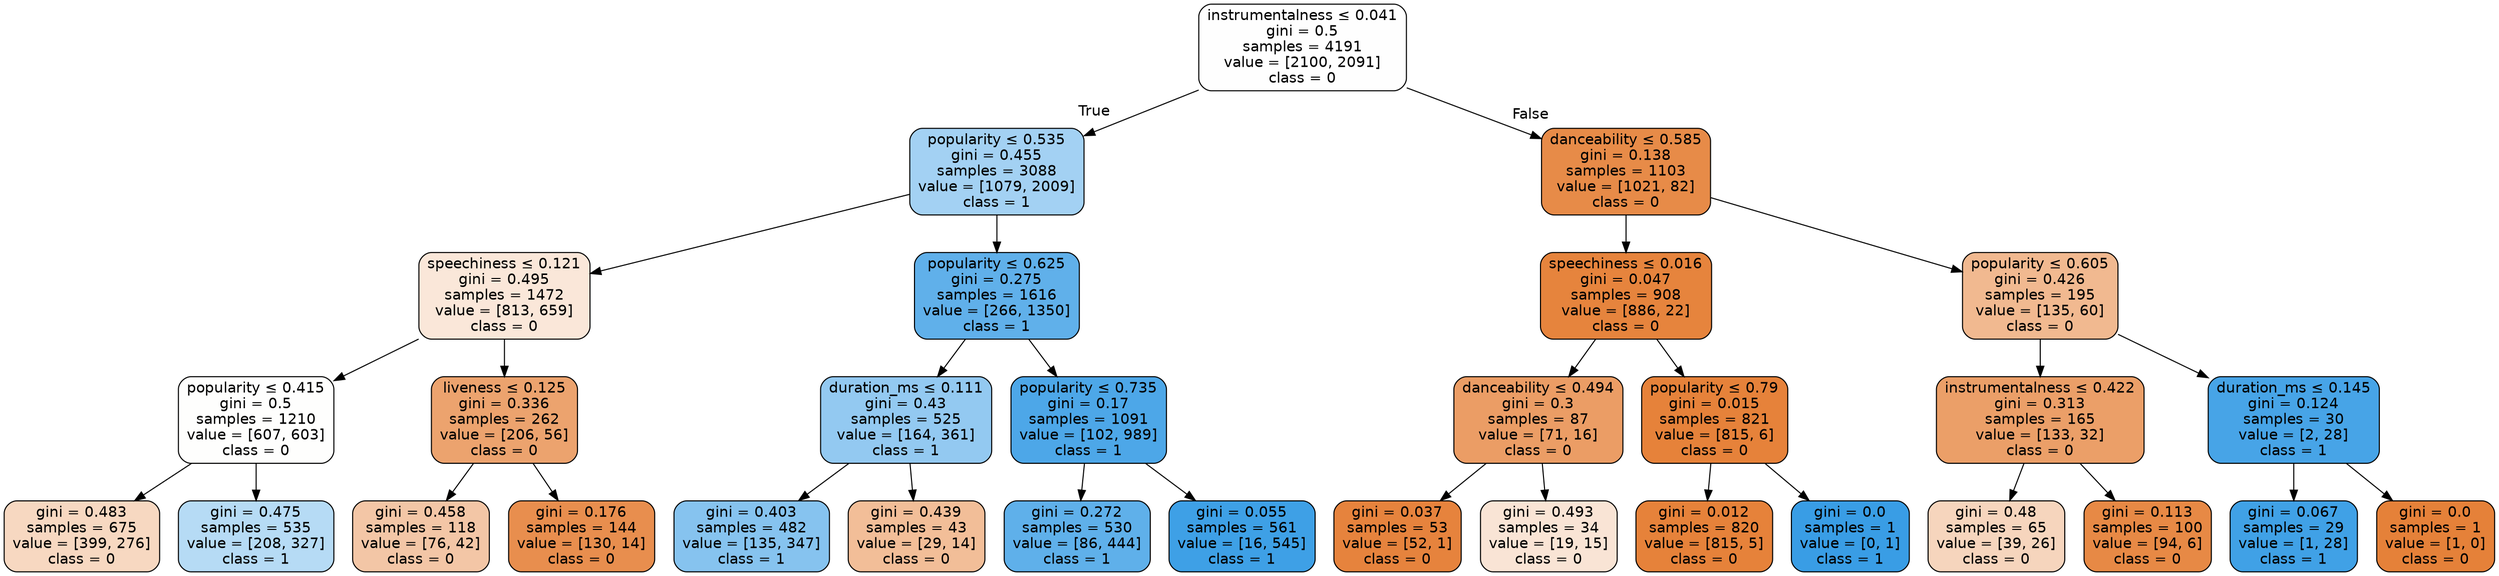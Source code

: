 digraph Tree {
node [shape=box, style="filled, rounded", color="black", fontname=helvetica] ;
edge [fontname=helvetica] ;
0 [label=<instrumentalness &le; 0.041<br/>gini = 0.5<br/>samples = 4191<br/>value = [2100, 2091]<br/>class = 0>, fillcolor="#e5813901"] ;
1 [label=<popularity &le; 0.535<br/>gini = 0.455<br/>samples = 3088<br/>value = [1079, 2009]<br/>class = 1>, fillcolor="#399de576"] ;
0 -> 1 [labeldistance=2.5, labelangle=45, headlabel="True"] ;
2 [label=<speechiness &le; 0.121<br/>gini = 0.495<br/>samples = 1472<br/>value = [813, 659]<br/>class = 0>, fillcolor="#e5813930"] ;
1 -> 2 ;
3 [label=<popularity &le; 0.415<br/>gini = 0.5<br/>samples = 1210<br/>value = [607, 603]<br/>class = 0>, fillcolor="#e5813902"] ;
2 -> 3 ;
4 [label=<gini = 0.483<br/>samples = 675<br/>value = [399, 276]<br/>class = 0>, fillcolor="#e581394f"] ;
3 -> 4 ;
5 [label=<gini = 0.475<br/>samples = 535<br/>value = [208, 327]<br/>class = 1>, fillcolor="#399de55d"] ;
3 -> 5 ;
6 [label=<liveness &le; 0.125<br/>gini = 0.336<br/>samples = 262<br/>value = [206, 56]<br/>class = 0>, fillcolor="#e58139ba"] ;
2 -> 6 ;
7 [label=<gini = 0.458<br/>samples = 118<br/>value = [76, 42]<br/>class = 0>, fillcolor="#e5813972"] ;
6 -> 7 ;
8 [label=<gini = 0.176<br/>samples = 144<br/>value = [130, 14]<br/>class = 0>, fillcolor="#e58139e4"] ;
6 -> 8 ;
9 [label=<popularity &le; 0.625<br/>gini = 0.275<br/>samples = 1616<br/>value = [266, 1350]<br/>class = 1>, fillcolor="#399de5cd"] ;
1 -> 9 ;
10 [label=<duration_ms &le; 0.111<br/>gini = 0.43<br/>samples = 525<br/>value = [164, 361]<br/>class = 1>, fillcolor="#399de58b"] ;
9 -> 10 ;
11 [label=<gini = 0.403<br/>samples = 482<br/>value = [135, 347]<br/>class = 1>, fillcolor="#399de59c"] ;
10 -> 11 ;
12 [label=<gini = 0.439<br/>samples = 43<br/>value = [29, 14]<br/>class = 0>, fillcolor="#e5813984"] ;
10 -> 12 ;
13 [label=<popularity &le; 0.735<br/>gini = 0.17<br/>samples = 1091<br/>value = [102, 989]<br/>class = 1>, fillcolor="#399de5e5"] ;
9 -> 13 ;
14 [label=<gini = 0.272<br/>samples = 530<br/>value = [86, 444]<br/>class = 1>, fillcolor="#399de5ce"] ;
13 -> 14 ;
15 [label=<gini = 0.055<br/>samples = 561<br/>value = [16, 545]<br/>class = 1>, fillcolor="#399de5f8"] ;
13 -> 15 ;
16 [label=<danceability &le; 0.585<br/>gini = 0.138<br/>samples = 1103<br/>value = [1021, 82]<br/>class = 0>, fillcolor="#e58139eb"] ;
0 -> 16 [labeldistance=2.5, labelangle=-45, headlabel="False"] ;
17 [label=<speechiness &le; 0.016<br/>gini = 0.047<br/>samples = 908<br/>value = [886, 22]<br/>class = 0>, fillcolor="#e58139f9"] ;
16 -> 17 ;
18 [label=<danceability &le; 0.494<br/>gini = 0.3<br/>samples = 87<br/>value = [71, 16]<br/>class = 0>, fillcolor="#e58139c6"] ;
17 -> 18 ;
19 [label=<gini = 0.037<br/>samples = 53<br/>value = [52, 1]<br/>class = 0>, fillcolor="#e58139fa"] ;
18 -> 19 ;
20 [label=<gini = 0.493<br/>samples = 34<br/>value = [19, 15]<br/>class = 0>, fillcolor="#e5813936"] ;
18 -> 20 ;
21 [label=<popularity &le; 0.79<br/>gini = 0.015<br/>samples = 821<br/>value = [815, 6]<br/>class = 0>, fillcolor="#e58139fd"] ;
17 -> 21 ;
22 [label=<gini = 0.012<br/>samples = 820<br/>value = [815, 5]<br/>class = 0>, fillcolor="#e58139fd"] ;
21 -> 22 ;
23 [label=<gini = 0.0<br/>samples = 1<br/>value = [0, 1]<br/>class = 1>, fillcolor="#399de5ff"] ;
21 -> 23 ;
24 [label=<popularity &le; 0.605<br/>gini = 0.426<br/>samples = 195<br/>value = [135, 60]<br/>class = 0>, fillcolor="#e581398e"] ;
16 -> 24 ;
25 [label=<instrumentalness &le; 0.422<br/>gini = 0.313<br/>samples = 165<br/>value = [133, 32]<br/>class = 0>, fillcolor="#e58139c2"] ;
24 -> 25 ;
26 [label=<gini = 0.48<br/>samples = 65<br/>value = [39, 26]<br/>class = 0>, fillcolor="#e5813955"] ;
25 -> 26 ;
27 [label=<gini = 0.113<br/>samples = 100<br/>value = [94, 6]<br/>class = 0>, fillcolor="#e58139ef"] ;
25 -> 27 ;
28 [label=<duration_ms &le; 0.145<br/>gini = 0.124<br/>samples = 30<br/>value = [2, 28]<br/>class = 1>, fillcolor="#399de5ed"] ;
24 -> 28 ;
29 [label=<gini = 0.067<br/>samples = 29<br/>value = [1, 28]<br/>class = 1>, fillcolor="#399de5f6"] ;
28 -> 29 ;
30 [label=<gini = 0.0<br/>samples = 1<br/>value = [1, 0]<br/>class = 0>, fillcolor="#e58139ff"] ;
28 -> 30 ;
}